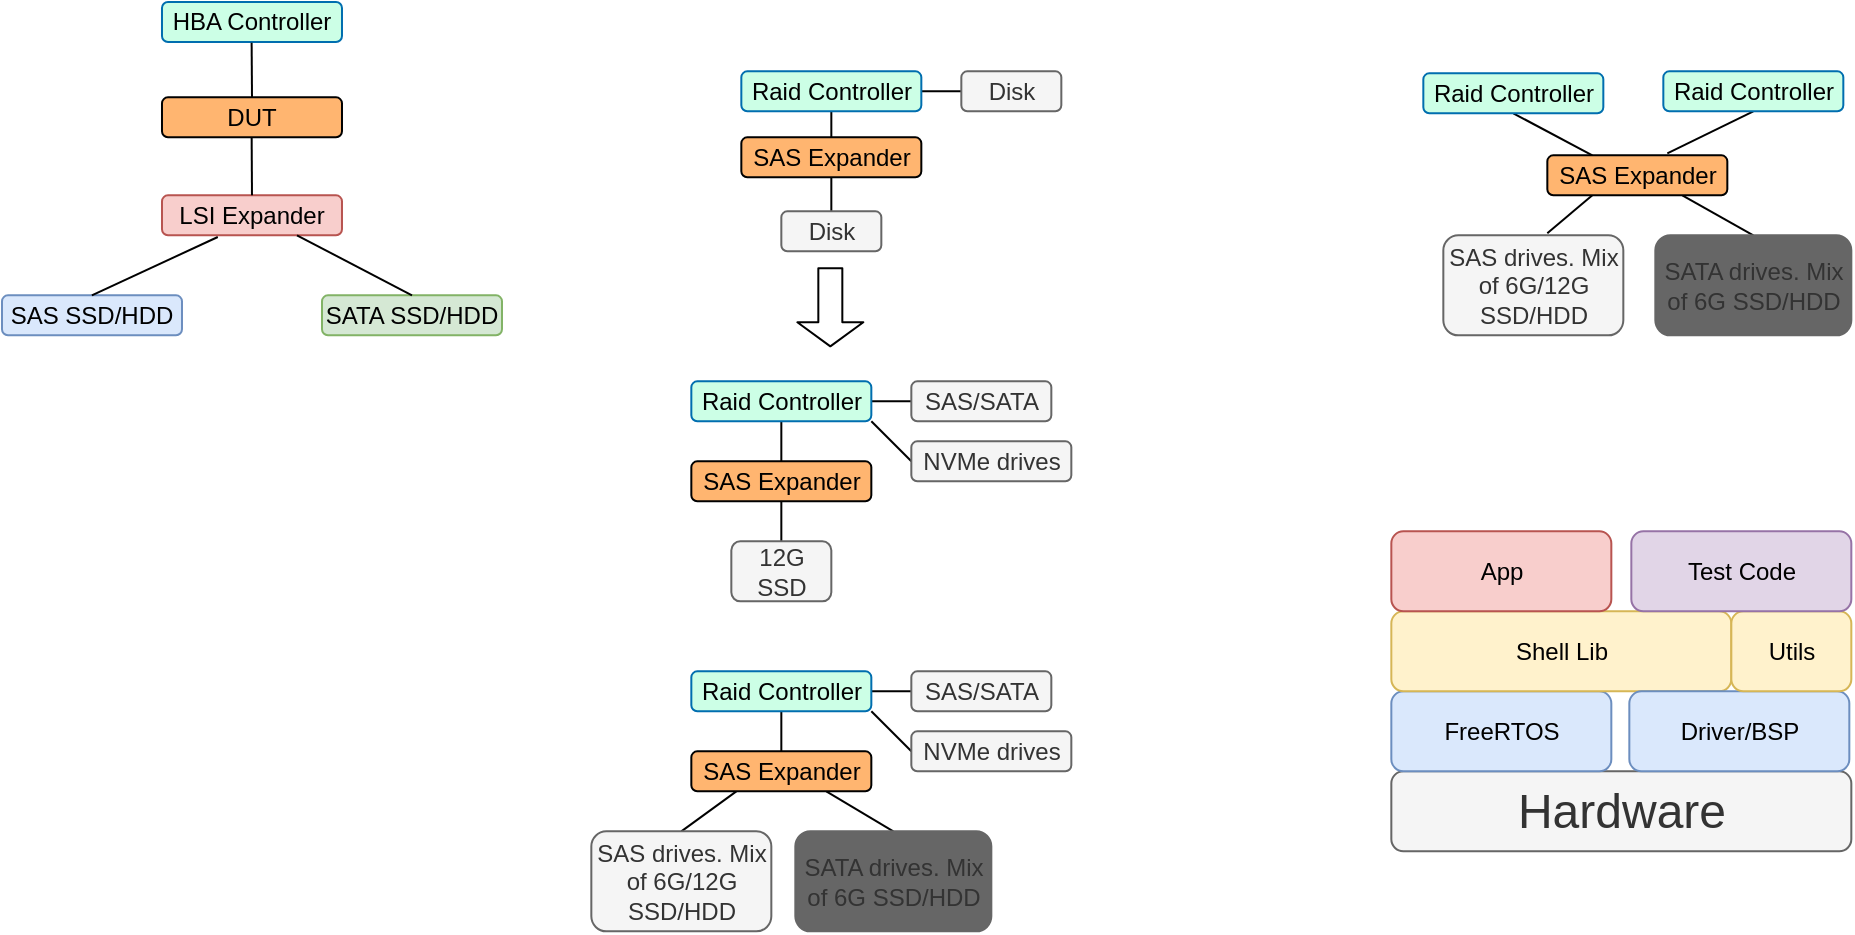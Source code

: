 <mxfile version="14.8.3" type="github" pages="2">
  <diagram id="4-6XVk5jJWqWDubO6vJ1" name="Page-1">
    <mxGraphModel dx="782" dy="446" grid="1" gridSize="10" guides="1" tooltips="1" connect="1" arrows="1" fold="1" page="1" pageScale="1" pageWidth="827" pageHeight="1169" math="0" shadow="0">
      <root>
        <mxCell id="0" />
        <mxCell id="1" parent="0" />
        <mxCell id="F3OXO4A1nXRwvA7cXNUu-1" style="edgeStyle=none;rounded=0;orthogonalLoop=1;jettySize=auto;html=1;exitX=0.5;exitY=1;exitDx=0;exitDy=0;entryX=0.5;entryY=0;entryDx=0;entryDy=0;endArrow=none;endFill=0;fontColor=#000000;" edge="1" parent="1" source="F3OXO4A1nXRwvA7cXNUu-3" target="F3OXO4A1nXRwvA7cXNUu-6">
          <mxGeometry relative="1" as="geometry" />
        </mxCell>
        <mxCell id="F3OXO4A1nXRwvA7cXNUu-2" style="edgeStyle=none;rounded=0;orthogonalLoop=1;jettySize=auto;html=1;exitX=1;exitY=0.5;exitDx=0;exitDy=0;entryX=0;entryY=0.5;entryDx=0;entryDy=0;endArrow=none;endFill=0;fontColor=#000000;" edge="1" parent="1" source="F3OXO4A1nXRwvA7cXNUu-3" target="F3OXO4A1nXRwvA7cXNUu-4">
          <mxGeometry relative="1" as="geometry" />
        </mxCell>
        <mxCell id="F3OXO4A1nXRwvA7cXNUu-3" value="Raid Controller" style="rounded=1;whiteSpace=wrap;html=1;strokeColor=#006EAF;fillColor=#CCFFE6;" vertex="1" parent="1">
          <mxGeometry x="449.667" y="234.667" width="90" height="20" as="geometry" />
        </mxCell>
        <mxCell id="F3OXO4A1nXRwvA7cXNUu-4" value="Disk" style="rounded=1;whiteSpace=wrap;html=1;fillColor=#f5f5f5;strokeColor=#666666;fontColor=#333333;" vertex="1" parent="1">
          <mxGeometry x="559.667" y="234.667" width="50" height="20" as="geometry" />
        </mxCell>
        <mxCell id="F3OXO4A1nXRwvA7cXNUu-5" style="edgeStyle=none;rounded=0;orthogonalLoop=1;jettySize=auto;html=1;exitX=0.5;exitY=1;exitDx=0;exitDy=0;entryX=0.5;entryY=0;entryDx=0;entryDy=0;endArrow=none;endFill=0;fontColor=#000000;" edge="1" parent="1" source="F3OXO4A1nXRwvA7cXNUu-6" target="F3OXO4A1nXRwvA7cXNUu-7">
          <mxGeometry relative="1" as="geometry" />
        </mxCell>
        <mxCell id="F3OXO4A1nXRwvA7cXNUu-6" value="SAS Expander" style="rounded=1;whiteSpace=wrap;html=1;fontColor=#000000;fillColor=#FFB570;" vertex="1" parent="1">
          <mxGeometry x="449.667" y="267.667" width="90" height="20" as="geometry" />
        </mxCell>
        <mxCell id="F3OXO4A1nXRwvA7cXNUu-7" value="Disk" style="rounded=1;whiteSpace=wrap;html=1;fillColor=#f5f5f5;strokeColor=#666666;fontColor=#333333;" vertex="1" parent="1">
          <mxGeometry x="469.667" y="304.667" width="50" height="20" as="geometry" />
        </mxCell>
        <mxCell id="F3OXO4A1nXRwvA7cXNUu-8" style="edgeStyle=none;rounded=0;orthogonalLoop=1;jettySize=auto;html=1;exitX=0.5;exitY=1;exitDx=0;exitDy=0;entryX=0.5;entryY=0;entryDx=0;entryDy=0;endArrow=none;endFill=0;fontColor=#000000;" edge="1" parent="1" source="F3OXO4A1nXRwvA7cXNUu-10" target="F3OXO4A1nXRwvA7cXNUu-14">
          <mxGeometry relative="1" as="geometry" />
        </mxCell>
        <mxCell id="F3OXO4A1nXRwvA7cXNUu-9" style="edgeStyle=none;rounded=0;orthogonalLoop=1;jettySize=auto;html=1;exitX=1;exitY=0.5;exitDx=0;exitDy=0;entryX=0;entryY=0.5;entryDx=0;entryDy=0;endArrow=none;endFill=0;fontColor=#000000;" edge="1" parent="1" source="F3OXO4A1nXRwvA7cXNUu-10" target="F3OXO4A1nXRwvA7cXNUu-11">
          <mxGeometry relative="1" as="geometry" />
        </mxCell>
        <mxCell id="F3OXO4A1nXRwvA7cXNUu-10" value="Raid Controller" style="rounded=1;whiteSpace=wrap;html=1;strokeColor=#006EAF;fillColor=#CCFFE6;" vertex="1" parent="1">
          <mxGeometry x="424.667" y="534.667" width="90" height="20" as="geometry" />
        </mxCell>
        <mxCell id="F3OXO4A1nXRwvA7cXNUu-11" value="SAS/SATA" style="rounded=1;whiteSpace=wrap;html=1;fillColor=#f5f5f5;strokeColor=#666666;fontColor=#333333;" vertex="1" parent="1">
          <mxGeometry x="534.667" y="534.667" width="70" height="20" as="geometry" />
        </mxCell>
        <mxCell id="F3OXO4A1nXRwvA7cXNUu-12" style="edgeStyle=none;rounded=0;orthogonalLoop=1;jettySize=auto;html=1;exitX=0.25;exitY=1;exitDx=0;exitDy=0;entryX=0.5;entryY=0;entryDx=0;entryDy=0;endArrow=none;endFill=0;fontColor=#000000;" edge="1" parent="1" source="F3OXO4A1nXRwvA7cXNUu-14" target="F3OXO4A1nXRwvA7cXNUu-15">
          <mxGeometry relative="1" as="geometry" />
        </mxCell>
        <mxCell id="F3OXO4A1nXRwvA7cXNUu-13" style="edgeStyle=none;rounded=0;orthogonalLoop=1;jettySize=auto;html=1;exitX=0.75;exitY=1;exitDx=0;exitDy=0;entryX=0.5;entryY=0;entryDx=0;entryDy=0;endArrow=none;endFill=0;fontColor=#000000;" edge="1" parent="1" source="F3OXO4A1nXRwvA7cXNUu-14" target="F3OXO4A1nXRwvA7cXNUu-16">
          <mxGeometry relative="1" as="geometry" />
        </mxCell>
        <mxCell id="F3OXO4A1nXRwvA7cXNUu-14" value="SAS Expander" style="rounded=1;whiteSpace=wrap;html=1;fontColor=#000000;fillColor=#FFB570;" vertex="1" parent="1">
          <mxGeometry x="424.667" y="574.667" width="90" height="20" as="geometry" />
        </mxCell>
        <mxCell id="F3OXO4A1nXRwvA7cXNUu-15" value="SAS drives. Mix of 6G/12G SSD/HDD" style="rounded=1;whiteSpace=wrap;html=1;fillColor=#f5f5f5;strokeColor=#666666;fontColor=#333333;" vertex="1" parent="1">
          <mxGeometry x="374.667" y="614.667" width="90" height="50" as="geometry" />
        </mxCell>
        <mxCell id="F3OXO4A1nXRwvA7cXNUu-16" value="SATA drives. Mix of 6G SSD/HDD" style="rounded=1;whiteSpace=wrap;html=1;strokeColor=#666666;fontColor=#333333;fillColor=#666666;" vertex="1" parent="1">
          <mxGeometry x="476.667" y="614.667" width="98" height="50" as="geometry" />
        </mxCell>
        <mxCell id="F3OXO4A1nXRwvA7cXNUu-17" style="edgeStyle=none;rounded=0;orthogonalLoop=1;jettySize=auto;html=1;exitX=0.5;exitY=1;exitDx=0;exitDy=0;entryX=0.5;entryY=0;entryDx=0;entryDy=0;endArrow=none;endFill=0;fontColor=#000000;" edge="1" parent="1" source="F3OXO4A1nXRwvA7cXNUu-20" target="F3OXO4A1nXRwvA7cXNUu-23">
          <mxGeometry relative="1" as="geometry" />
        </mxCell>
        <mxCell id="F3OXO4A1nXRwvA7cXNUu-18" style="edgeStyle=none;rounded=0;orthogonalLoop=1;jettySize=auto;html=1;exitX=1;exitY=0.5;exitDx=0;exitDy=0;entryX=0;entryY=0.5;entryDx=0;entryDy=0;endArrow=none;endFill=0;fontColor=#000000;" edge="1" parent="1" source="F3OXO4A1nXRwvA7cXNUu-20" target="F3OXO4A1nXRwvA7cXNUu-21">
          <mxGeometry relative="1" as="geometry" />
        </mxCell>
        <mxCell id="F3OXO4A1nXRwvA7cXNUu-19" style="edgeStyle=none;rounded=0;orthogonalLoop=1;jettySize=auto;html=1;exitX=1;exitY=1;exitDx=0;exitDy=0;entryX=0;entryY=0.5;entryDx=0;entryDy=0;endArrow=none;endFill=0;fontColor=#000000;" edge="1" parent="1" source="F3OXO4A1nXRwvA7cXNUu-20" target="F3OXO4A1nXRwvA7cXNUu-26">
          <mxGeometry relative="1" as="geometry" />
        </mxCell>
        <mxCell id="F3OXO4A1nXRwvA7cXNUu-20" value="Raid Controller" style="rounded=1;whiteSpace=wrap;html=1;strokeColor=#006EAF;fillColor=#CCFFE6;" vertex="1" parent="1">
          <mxGeometry x="424.667" y="389.667" width="90" height="20" as="geometry" />
        </mxCell>
        <mxCell id="F3OXO4A1nXRwvA7cXNUu-21" value="SAS/SATA" style="rounded=1;whiteSpace=wrap;html=1;fillColor=#f5f5f5;strokeColor=#666666;fontColor=#333333;" vertex="1" parent="1">
          <mxGeometry x="534.667" y="389.667" width="70" height="20" as="geometry" />
        </mxCell>
        <mxCell id="F3OXO4A1nXRwvA7cXNUu-22" style="edgeStyle=none;rounded=0;orthogonalLoop=1;jettySize=auto;html=1;exitX=0.5;exitY=1;exitDx=0;exitDy=0;entryX=0.5;entryY=0;entryDx=0;entryDy=0;endArrow=none;endFill=0;fontColor=#000000;" edge="1" parent="1" source="F3OXO4A1nXRwvA7cXNUu-23" target="F3OXO4A1nXRwvA7cXNUu-24">
          <mxGeometry relative="1" as="geometry" />
        </mxCell>
        <mxCell id="F3OXO4A1nXRwvA7cXNUu-23" value="SAS Expander" style="rounded=1;whiteSpace=wrap;html=1;fontColor=#000000;fillColor=#FFB570;" vertex="1" parent="1">
          <mxGeometry x="424.667" y="429.667" width="90" height="20" as="geometry" />
        </mxCell>
        <mxCell id="F3OXO4A1nXRwvA7cXNUu-24" value="12G SSD" style="rounded=1;whiteSpace=wrap;html=1;fillColor=#f5f5f5;strokeColor=#666666;fontColor=#333333;" vertex="1" parent="1">
          <mxGeometry x="444.667" y="469.667" width="50" height="30" as="geometry" />
        </mxCell>
        <mxCell id="F3OXO4A1nXRwvA7cXNUu-25" value="" style="shape=flexArrow;endArrow=classic;html=1;fontColor=#000000;width=12;endSize=3.67;" edge="1" parent="1">
          <mxGeometry width="50" height="50" relative="1" as="geometry">
            <mxPoint x="494.167" y="332.667" as="sourcePoint" />
            <mxPoint x="494.167" y="372.667" as="targetPoint" />
          </mxGeometry>
        </mxCell>
        <mxCell id="F3OXO4A1nXRwvA7cXNUu-26" value="NVMe drives" style="rounded=1;whiteSpace=wrap;html=1;fillColor=#f5f5f5;strokeColor=#666666;fontColor=#333333;" vertex="1" parent="1">
          <mxGeometry x="534.667" y="419.667" width="80" height="20" as="geometry" />
        </mxCell>
        <mxCell id="F3OXO4A1nXRwvA7cXNUu-27" style="edgeStyle=none;rounded=0;orthogonalLoop=1;jettySize=auto;html=1;exitX=1;exitY=1;exitDx=0;exitDy=0;entryX=0;entryY=0.5;entryDx=0;entryDy=0;endArrow=none;endFill=0;fontColor=#000000;" edge="1" parent="1" target="F3OXO4A1nXRwvA7cXNUu-28">
          <mxGeometry relative="1" as="geometry">
            <mxPoint x="514.667" y="554.667" as="sourcePoint" />
          </mxGeometry>
        </mxCell>
        <mxCell id="F3OXO4A1nXRwvA7cXNUu-28" value="NVMe drives" style="rounded=1;whiteSpace=wrap;html=1;fillColor=#f5f5f5;strokeColor=#666666;fontColor=#333333;" vertex="1" parent="1">
          <mxGeometry x="534.667" y="564.667" width="80" height="20" as="geometry" />
        </mxCell>
        <mxCell id="F3OXO4A1nXRwvA7cXNUu-29" style="edgeStyle=none;rounded=0;orthogonalLoop=1;jettySize=auto;html=1;exitX=0.5;exitY=1;exitDx=0;exitDy=0;entryX=0.25;entryY=0;entryDx=0;entryDy=0;endArrow=none;endFill=0;fontColor=#000000;" edge="1" parent="1" source="F3OXO4A1nXRwvA7cXNUu-30" target="F3OXO4A1nXRwvA7cXNUu-35">
          <mxGeometry relative="1" as="geometry" />
        </mxCell>
        <mxCell id="F3OXO4A1nXRwvA7cXNUu-30" value="Raid Controller" style="rounded=1;whiteSpace=wrap;html=1;strokeColor=#006EAF;fillColor=#CCFFE6;" vertex="1" parent="1">
          <mxGeometry x="790.667" y="235.667" width="90" height="20" as="geometry" />
        </mxCell>
        <mxCell id="F3OXO4A1nXRwvA7cXNUu-31" style="edgeStyle=none;rounded=0;orthogonalLoop=1;jettySize=auto;html=1;exitX=0.5;exitY=1;exitDx=0;exitDy=0;endArrow=none;endFill=0;fontColor=#000000;" edge="1" parent="1" source="F3OXO4A1nXRwvA7cXNUu-32">
          <mxGeometry relative="1" as="geometry">
            <mxPoint x="912.667" y="275.667" as="targetPoint" />
          </mxGeometry>
        </mxCell>
        <mxCell id="F3OXO4A1nXRwvA7cXNUu-32" value="Raid Controller" style="rounded=1;whiteSpace=wrap;html=1;strokeColor=#006EAF;fillColor=#CCFFE6;" vertex="1" parent="1">
          <mxGeometry x="910.667" y="234.667" width="90" height="20" as="geometry" />
        </mxCell>
        <mxCell id="F3OXO4A1nXRwvA7cXNUu-33" style="edgeStyle=none;rounded=0;orthogonalLoop=1;jettySize=auto;html=1;exitX=0.25;exitY=1;exitDx=0;exitDy=0;endArrow=none;endFill=0;fontColor=#000000;" edge="1" parent="1" source="F3OXO4A1nXRwvA7cXNUu-35">
          <mxGeometry relative="1" as="geometry">
            <mxPoint x="852.667" y="315.667" as="targetPoint" />
          </mxGeometry>
        </mxCell>
        <mxCell id="F3OXO4A1nXRwvA7cXNUu-34" style="edgeStyle=none;rounded=0;orthogonalLoop=1;jettySize=auto;html=1;exitX=0.75;exitY=1;exitDx=0;exitDy=0;entryX=0.5;entryY=0;entryDx=0;entryDy=0;endArrow=none;endFill=0;fontColor=#000000;" edge="1" parent="1" source="F3OXO4A1nXRwvA7cXNUu-35" target="F3OXO4A1nXRwvA7cXNUu-37">
          <mxGeometry relative="1" as="geometry" />
        </mxCell>
        <mxCell id="F3OXO4A1nXRwvA7cXNUu-35" value="SAS Expander" style="rounded=1;whiteSpace=wrap;html=1;fontColor=#000000;fillColor=#FFB570;" vertex="1" parent="1">
          <mxGeometry x="852.667" y="276.667" width="90" height="20" as="geometry" />
        </mxCell>
        <mxCell id="F3OXO4A1nXRwvA7cXNUu-36" value="SAS drives. Mix of 6G/12G SSD/HDD" style="rounded=1;whiteSpace=wrap;html=1;fillColor=#f5f5f5;strokeColor=#666666;fontColor=#333333;" vertex="1" parent="1">
          <mxGeometry x="800.667" y="316.667" width="90" height="50" as="geometry" />
        </mxCell>
        <mxCell id="F3OXO4A1nXRwvA7cXNUu-37" value="SATA drives. Mix of 6G SSD/HDD" style="rounded=1;whiteSpace=wrap;html=1;strokeColor=#666666;fontColor=#333333;fillColor=#666666;" vertex="1" parent="1">
          <mxGeometry x="906.667" y="316.667" width="98" height="50" as="geometry" />
        </mxCell>
        <mxCell id="F3OXO4A1nXRwvA7cXNUu-38" value="&lt;font style=&quot;font-size: 24px&quot;&gt;Hardware&lt;/font&gt;" style="rounded=1;whiteSpace=wrap;html=1;fillColor=#f5f5f5;strokeColor=#666666;fontColor=#333333;" vertex="1" parent="1">
          <mxGeometry x="774.667" y="584.667" width="230" height="40" as="geometry" />
        </mxCell>
        <mxCell id="F3OXO4A1nXRwvA7cXNUu-39" value="FreeRTOS" style="rounded=1;whiteSpace=wrap;html=1;fillColor=#dae8fc;strokeColor=#6c8ebf;" vertex="1" parent="1">
          <mxGeometry x="774.667" y="544.667" width="110" height="40" as="geometry" />
        </mxCell>
        <mxCell id="F3OXO4A1nXRwvA7cXNUu-40" value="Shell Lib" style="rounded=1;whiteSpace=wrap;html=1;fillColor=#fff2cc;strokeColor=#d6b656;" vertex="1" parent="1">
          <mxGeometry x="774.667" y="504.667" width="170" height="40" as="geometry" />
        </mxCell>
        <mxCell id="F3OXO4A1nXRwvA7cXNUu-41" value="Driver/BSP" style="rounded=1;whiteSpace=wrap;html=1;fillColor=#dae8fc;strokeColor=#6c8ebf;" vertex="1" parent="1">
          <mxGeometry x="893.667" y="544.667" width="110" height="40" as="geometry" />
        </mxCell>
        <mxCell id="F3OXO4A1nXRwvA7cXNUu-42" value="Utils" style="rounded=1;whiteSpace=wrap;html=1;fillColor=#fff2cc;strokeColor=#d6b656;" vertex="1" parent="1">
          <mxGeometry x="944.667" y="504.667" width="60" height="40" as="geometry" />
        </mxCell>
        <mxCell id="F3OXO4A1nXRwvA7cXNUu-43" value="App" style="rounded=1;whiteSpace=wrap;html=1;fillColor=#f8cecc;strokeColor=#b85450;" vertex="1" parent="1">
          <mxGeometry x="774.667" y="464.667" width="110" height="40" as="geometry" />
        </mxCell>
        <mxCell id="F3OXO4A1nXRwvA7cXNUu-44" value="Test Code" style="rounded=1;whiteSpace=wrap;html=1;fillColor=#e1d5e7;strokeColor=#9673a6;" vertex="1" parent="1">
          <mxGeometry x="894.667" y="464.667" width="110" height="40" as="geometry" />
        </mxCell>
        <mxCell id="F3OXO4A1nXRwvA7cXNUu-45" value="DUT" style="rounded=1;whiteSpace=wrap;html=1;fontColor=#000000;fillColor=#FFB570;" vertex="1" parent="1">
          <mxGeometry x="159.997" y="247.667" width="90" height="20" as="geometry" />
        </mxCell>
        <mxCell id="F3OXO4A1nXRwvA7cXNUu-46" value="HBA Controller" style="rounded=1;whiteSpace=wrap;html=1;strokeColor=#006EAF;fillColor=#CCFFE6;" vertex="1" parent="1">
          <mxGeometry x="159.997" y="199.997" width="90" height="20" as="geometry" />
        </mxCell>
        <mxCell id="F3OXO4A1nXRwvA7cXNUu-47" value="LSI Expander" style="rounded=1;whiteSpace=wrap;html=1;fillColor=#f8cecc;strokeColor=#b85450;" vertex="1" parent="1">
          <mxGeometry x="159.997" y="296.667" width="90" height="20" as="geometry" />
        </mxCell>
        <mxCell id="F3OXO4A1nXRwvA7cXNUu-48" value="" style="endArrow=none;html=1;entryX=0.498;entryY=1.021;entryDx=0;entryDy=0;entryPerimeter=0;exitX=0.5;exitY=0;exitDx=0;exitDy=0;" edge="1" parent="1" source="F3OXO4A1nXRwvA7cXNUu-45" target="F3OXO4A1nXRwvA7cXNUu-46">
          <mxGeometry width="50" height="50" relative="1" as="geometry">
            <mxPoint x="210" y="276.67" as="sourcePoint" />
            <mxPoint x="200" y="220" as="targetPoint" />
          </mxGeometry>
        </mxCell>
        <mxCell id="F3OXO4A1nXRwvA7cXNUu-49" value="" style="endArrow=none;html=1;entryX=0.498;entryY=1.021;entryDx=0;entryDy=0;entryPerimeter=0;exitX=0.5;exitY=0;exitDx=0;exitDy=0;" edge="1" parent="1" source="F3OXO4A1nXRwvA7cXNUu-47">
          <mxGeometry width="50" height="50" relative="1" as="geometry">
            <mxPoint x="205.007" y="294.917" as="sourcePoint" />
            <mxPoint x="204.827" y="267.667" as="targetPoint" />
          </mxGeometry>
        </mxCell>
        <mxCell id="F3OXO4A1nXRwvA7cXNUu-50" value="SAS SSD/HDD" style="rounded=1;whiteSpace=wrap;html=1;fillColor=#dae8fc;strokeColor=#6c8ebf;" vertex="1" parent="1">
          <mxGeometry x="79.997" y="346.667" width="90" height="20" as="geometry" />
        </mxCell>
        <mxCell id="F3OXO4A1nXRwvA7cXNUu-51" value="SATA SSD/HDD" style="rounded=1;whiteSpace=wrap;html=1;fillColor=#d5e8d4;strokeColor=#82b366;" vertex="1" parent="1">
          <mxGeometry x="239.997" y="346.667" width="90" height="20" as="geometry" />
        </mxCell>
        <mxCell id="F3OXO4A1nXRwvA7cXNUu-52" value="" style="endArrow=none;html=1;exitX=0.5;exitY=0;exitDx=0;exitDy=0;entryX=0.31;entryY=1.042;entryDx=0;entryDy=0;entryPerimeter=0;" edge="1" parent="1" target="F3OXO4A1nXRwvA7cXNUu-47">
          <mxGeometry width="50" height="50" relative="1" as="geometry">
            <mxPoint x="124.927" y="346.667" as="sourcePoint" />
            <mxPoint x="190" y="318" as="targetPoint" />
          </mxGeometry>
        </mxCell>
        <mxCell id="F3OXO4A1nXRwvA7cXNUu-53" value="" style="endArrow=none;html=1;exitX=0.5;exitY=0;exitDx=0;exitDy=0;entryX=0.75;entryY=1;entryDx=0;entryDy=0;" edge="1" parent="1" source="F3OXO4A1nXRwvA7cXNUu-51" target="F3OXO4A1nXRwvA7cXNUu-47">
          <mxGeometry width="50" height="50" relative="1" as="geometry">
            <mxPoint x="134.927" y="356.667" as="sourcePoint" />
            <mxPoint x="197.897" y="327.507" as="targetPoint" />
          </mxGeometry>
        </mxCell>
      </root>
    </mxGraphModel>
  </diagram>
  <diagram name="第 2 页" id="lgzeJ1i18GzzGQXNnA7A">
    <mxGraphModel dx="1185" dy="685" grid="1" gridSize="10" guides="1" tooltips="1" connect="1" arrows="1" fold="1" page="1" pageScale="1" pageWidth="827" pageHeight="1169" math="0" shadow="0">
      <root>
        <mxCell id="71lCy1hKlNE4NQ7uuJaK-0" />
        <mxCell id="71lCy1hKlNE4NQ7uuJaK-1" parent="71lCy1hKlNE4NQ7uuJaK-0" />
        <mxCell id="YM3uh46fASyaVgvuQcKW-0" value="DUT" style="rounded=1;whiteSpace=wrap;html=1;" parent="71lCy1hKlNE4NQ7uuJaK-1" vertex="1">
          <mxGeometry x="189" y="40" width="101" height="80" as="geometry" />
        </mxCell>
        <mxCell id="YM3uh46fASyaVgvuQcKW-1" value="" style="endArrow=none;html=1;" parent="71lCy1hKlNE4NQ7uuJaK-1" edge="1">
          <mxGeometry width="50" height="50" relative="1" as="geometry">
            <mxPoint x="290" y="60" as="sourcePoint" />
            <mxPoint x="350" y="60" as="targetPoint" />
          </mxGeometry>
        </mxCell>
        <mxCell id="YM3uh46fASyaVgvuQcKW-2" value="SAS x4" style="edgeLabel;html=1;align=center;verticalAlign=middle;resizable=0;points=[];" parent="YM3uh46fASyaVgvuQcKW-1" vertex="1" connectable="0">
          <mxGeometry x="0.5" y="1" relative="1" as="geometry">
            <mxPoint as="offset" />
          </mxGeometry>
        </mxCell>
        <mxCell id="YM3uh46fASyaVgvuQcKW-3" value="" style="endArrow=none;html=1;" parent="71lCy1hKlNE4NQ7uuJaK-1" edge="1">
          <mxGeometry width="50" height="50" relative="1" as="geometry">
            <mxPoint x="290" y="80" as="sourcePoint" />
            <mxPoint x="350" y="80" as="targetPoint" />
          </mxGeometry>
        </mxCell>
        <mxCell id="YM3uh46fASyaVgvuQcKW-4" value="SAS x4" style="edgeLabel;html=1;align=center;verticalAlign=middle;resizable=0;points=[];" parent="YM3uh46fASyaVgvuQcKW-3" vertex="1" connectable="0">
          <mxGeometry x="0.5" y="1" relative="1" as="geometry">
            <mxPoint as="offset" />
          </mxGeometry>
        </mxCell>
        <mxCell id="YM3uh46fASyaVgvuQcKW-5" value="" style="endArrow=none;html=1;" parent="71lCy1hKlNE4NQ7uuJaK-1" edge="1">
          <mxGeometry width="50" height="50" relative="1" as="geometry">
            <mxPoint x="290" y="100" as="sourcePoint" />
            <mxPoint x="350" y="100" as="targetPoint" />
          </mxGeometry>
        </mxCell>
        <mxCell id="YM3uh46fASyaVgvuQcKW-6" value="SAS x4" style="edgeLabel;html=1;align=center;verticalAlign=middle;resizable=0;points=[];" parent="YM3uh46fASyaVgvuQcKW-5" vertex="1" connectable="0">
          <mxGeometry x="0.5" y="1" relative="1" as="geometry">
            <mxPoint as="offset" />
          </mxGeometry>
        </mxCell>
        <mxCell id="YM3uh46fASyaVgvuQcKW-7" value="" style="endArrow=none;html=1;" parent="71lCy1hKlNE4NQ7uuJaK-1" edge="1">
          <mxGeometry width="50" height="50" relative="1" as="geometry">
            <mxPoint x="140" y="60" as="sourcePoint" />
            <mxPoint x="189" y="60" as="targetPoint" />
          </mxGeometry>
        </mxCell>
        <mxCell id="YM3uh46fASyaVgvuQcKW-8" value="QSPI x1" style="edgeLabel;html=1;align=center;verticalAlign=middle;resizable=0;points=[];" parent="YM3uh46fASyaVgvuQcKW-7" vertex="1" connectable="0">
          <mxGeometry x="-0.795" y="-1" relative="1" as="geometry">
            <mxPoint as="offset" />
          </mxGeometry>
        </mxCell>
        <mxCell id="YM3uh46fASyaVgvuQcKW-9" value="" style="endArrow=none;html=1;" parent="71lCy1hKlNE4NQ7uuJaK-1" edge="1">
          <mxGeometry width="50" height="50" relative="1" as="geometry">
            <mxPoint x="140" y="70" as="sourcePoint" />
            <mxPoint x="189" y="70" as="targetPoint" />
          </mxGeometry>
        </mxCell>
        <mxCell id="YM3uh46fASyaVgvuQcKW-10" value="I2C x2" style="edgeLabel;html=1;align=center;verticalAlign=middle;resizable=0;points=[];" parent="YM3uh46fASyaVgvuQcKW-9" vertex="1" connectable="0">
          <mxGeometry x="-0.795" y="-1" relative="1" as="geometry">
            <mxPoint as="offset" />
          </mxGeometry>
        </mxCell>
        <mxCell id="YM3uh46fASyaVgvuQcKW-11" value="" style="endArrow=none;html=1;" parent="71lCy1hKlNE4NQ7uuJaK-1" edge="1">
          <mxGeometry width="50" height="50" relative="1" as="geometry">
            <mxPoint x="140" y="80" as="sourcePoint" />
            <mxPoint x="189" y="80" as="targetPoint" />
          </mxGeometry>
        </mxCell>
        <mxCell id="YM3uh46fASyaVgvuQcKW-12" value="PWM x1" style="edgeLabel;html=1;align=center;verticalAlign=middle;resizable=0;points=[];" parent="YM3uh46fASyaVgvuQcKW-11" vertex="1" connectable="0">
          <mxGeometry x="-0.795" y="-1" relative="1" as="geometry">
            <mxPoint as="offset" />
          </mxGeometry>
        </mxCell>
        <mxCell id="YM3uh46fASyaVgvuQcKW-13" value="" style="endArrow=none;html=1;" parent="71lCy1hKlNE4NQ7uuJaK-1" edge="1">
          <mxGeometry width="50" height="50" relative="1" as="geometry">
            <mxPoint x="140" y="89.88" as="sourcePoint" />
            <mxPoint x="189" y="89.88" as="targetPoint" />
          </mxGeometry>
        </mxCell>
        <mxCell id="YM3uh46fASyaVgvuQcKW-14" value="UART x1" style="edgeLabel;html=1;align=center;verticalAlign=middle;resizable=0;points=[];" parent="YM3uh46fASyaVgvuQcKW-13" vertex="1" connectable="0">
          <mxGeometry x="-0.795" y="-1" relative="1" as="geometry">
            <mxPoint as="offset" />
          </mxGeometry>
        </mxCell>
        <mxCell id="YM3uh46fASyaVgvuQcKW-15" value="" style="endArrow=none;html=1;" parent="71lCy1hKlNE4NQ7uuJaK-1" edge="1">
          <mxGeometry width="50" height="50" relative="1" as="geometry">
            <mxPoint x="140" y="99.88" as="sourcePoint" />
            <mxPoint x="189" y="99.88" as="targetPoint" />
          </mxGeometry>
        </mxCell>
        <mxCell id="YM3uh46fASyaVgvuQcKW-16" value="JTAG x1" style="edgeLabel;html=1;align=center;verticalAlign=middle;resizable=0;points=[];" parent="YM3uh46fASyaVgvuQcKW-15" vertex="1" connectable="0">
          <mxGeometry x="-0.795" y="-1" relative="1" as="geometry">
            <mxPoint as="offset" />
          </mxGeometry>
        </mxCell>
        <mxCell id="NguuG2lEEzdoXQna0SC9-2" value="HBA Controller" style="rounded=1;whiteSpace=wrap;html=1;strokeColor=#006EAF;fillColor=#CCFFE6;" parent="71lCy1hKlNE4NQ7uuJaK-1" vertex="1">
          <mxGeometry x="70" y="160" width="90" height="20" as="geometry" />
        </mxCell>
        <mxCell id="K-oBcJzlDwcCKNYCo3xG-0" style="edgeStyle=none;rounded=0;orthogonalLoop=1;jettySize=auto;html=1;exitX=0.5;exitY=1;exitDx=0;exitDy=0;entryX=0.5;entryY=0;entryDx=0;entryDy=0;endArrow=none;endFill=0;fontColor=#000000;" parent="71lCy1hKlNE4NQ7uuJaK-1" source="K-oBcJzlDwcCKNYCo3xG-1" target="K-oBcJzlDwcCKNYCo3xG-4" edge="1">
          <mxGeometry relative="1" as="geometry" />
        </mxCell>
        <mxCell id="K-oBcJzlDwcCKNYCo3xG-1" value="HBA Controller" style="rounded=1;whiteSpace=wrap;html=1;strokeColor=#006EAF;fillColor=#CCFFE6;" parent="71lCy1hKlNE4NQ7uuJaK-1" vertex="1">
          <mxGeometry x="510" y="20" width="90" height="20" as="geometry" />
        </mxCell>
        <mxCell id="K-oBcJzlDwcCKNYCo3xG-2" style="edgeStyle=none;rounded=0;orthogonalLoop=1;jettySize=auto;html=1;exitX=0.25;exitY=1;exitDx=0;exitDy=0;entryX=0.5;entryY=0;entryDx=0;entryDy=0;endArrow=none;endFill=0;fontColor=#000000;" parent="71lCy1hKlNE4NQ7uuJaK-1" source="K-oBcJzlDwcCKNYCo3xG-4" target="K-oBcJzlDwcCKNYCo3xG-5" edge="1">
          <mxGeometry relative="1" as="geometry" />
        </mxCell>
        <mxCell id="K-oBcJzlDwcCKNYCo3xG-3" style="edgeStyle=none;rounded=0;orthogonalLoop=1;jettySize=auto;html=1;exitX=0.75;exitY=1;exitDx=0;exitDy=0;entryX=0.5;entryY=0;entryDx=0;entryDy=0;endArrow=none;endFill=0;fontColor=#000000;" parent="71lCy1hKlNE4NQ7uuJaK-1" source="K-oBcJzlDwcCKNYCo3xG-4" target="K-oBcJzlDwcCKNYCo3xG-6" edge="1">
          <mxGeometry relative="1" as="geometry" />
        </mxCell>
        <mxCell id="K-oBcJzlDwcCKNYCo3xG-4" value="DUT" style="rounded=1;whiteSpace=wrap;html=1;fontColor=#000000;fillColor=#FFB570;" parent="71lCy1hKlNE4NQ7uuJaK-1" vertex="1">
          <mxGeometry x="510" y="60" width="90" height="20" as="geometry" />
        </mxCell>
        <mxCell id="K-oBcJzlDwcCKNYCo3xG-5" value="SAS SSD/HDD" style="rounded=1;whiteSpace=wrap;html=1;fillColor=#dae8fc;strokeColor=#6c8ebf;" parent="71lCy1hKlNE4NQ7uuJaK-1" vertex="1">
          <mxGeometry x="460" y="100" width="90" height="20" as="geometry" />
        </mxCell>
        <mxCell id="K-oBcJzlDwcCKNYCo3xG-6" value="SATA SSD/HDD" style="rounded=1;whiteSpace=wrap;html=1;strokeColor=#82b366;fillColor=#d5e8d4;" parent="71lCy1hKlNE4NQ7uuJaK-1" vertex="1">
          <mxGeometry x="560" y="100" width="90" height="20" as="geometry" />
        </mxCell>
        <mxCell id="K-oBcJzlDwcCKNYCo3xG-13" style="edgeStyle=none;rounded=0;orthogonalLoop=1;jettySize=auto;html=1;exitX=0.25;exitY=1;exitDx=0;exitDy=0;entryX=0.5;entryY=0;entryDx=0;entryDy=0;endArrow=none;endFill=0;fontColor=#000000;" parent="71lCy1hKlNE4NQ7uuJaK-1" source="K-oBcJzlDwcCKNYCo3xG-15" target="K-oBcJzlDwcCKNYCo3xG-16" edge="1">
          <mxGeometry relative="1" as="geometry" />
        </mxCell>
        <mxCell id="K-oBcJzlDwcCKNYCo3xG-14" style="edgeStyle=none;rounded=0;orthogonalLoop=1;jettySize=auto;html=1;exitX=0.75;exitY=1;exitDx=0;exitDy=0;entryX=0.5;entryY=0;entryDx=0;entryDy=0;endArrow=none;endFill=0;fontColor=#000000;" parent="71lCy1hKlNE4NQ7uuJaK-1" source="K-oBcJzlDwcCKNYCo3xG-15" target="K-oBcJzlDwcCKNYCo3xG-17" edge="1">
          <mxGeometry relative="1" as="geometry" />
        </mxCell>
        <mxCell id="K-oBcJzlDwcCKNYCo3xG-15" value="DUT" style="rounded=1;whiteSpace=wrap;html=1;fontColor=#000000;fillColor=#FFB570;" parent="71lCy1hKlNE4NQ7uuJaK-1" vertex="1">
          <mxGeometry x="70" y="240" width="90" height="20" as="geometry" />
        </mxCell>
        <mxCell id="K-oBcJzlDwcCKNYCo3xG-16" value="SAS SSD/HDD" style="rounded=1;whiteSpace=wrap;html=1;fillColor=#dae8fc;strokeColor=#6c8ebf;" parent="71lCy1hKlNE4NQ7uuJaK-1" vertex="1">
          <mxGeometry x="20" y="280" width="90" height="20" as="geometry" />
        </mxCell>
        <mxCell id="K-oBcJzlDwcCKNYCo3xG-17" value="SATA SSD/HDD" style="rounded=1;whiteSpace=wrap;html=1;strokeColor=#82b366;fillColor=#d5e8d4;" parent="71lCy1hKlNE4NQ7uuJaK-1" vertex="1">
          <mxGeometry x="120" y="280" width="90" height="20" as="geometry" />
        </mxCell>
        <mxCell id="K-oBcJzlDwcCKNYCo3xG-18" value="LSI Expander" style="rounded=1;whiteSpace=wrap;html=1;fillColor=#f8cecc;strokeColor=#b85450;" parent="71lCy1hKlNE4NQ7uuJaK-1" vertex="1">
          <mxGeometry x="70" y="200" width="90" height="20" as="geometry" />
        </mxCell>
        <mxCell id="K-oBcJzlDwcCKNYCo3xG-23" value="" style="endArrow=none;html=1;exitX=0.5;exitY=0;exitDx=0;exitDy=0;entryX=0.5;entryY=1;entryDx=0;entryDy=0;" parent="71lCy1hKlNE4NQ7uuJaK-1" source="K-oBcJzlDwcCKNYCo3xG-18" target="NguuG2lEEzdoXQna0SC9-2" edge="1">
          <mxGeometry width="50" height="50" relative="1" as="geometry">
            <mxPoint x="136" y="250" as="sourcePoint" />
            <mxPoint x="176" y="190" as="targetPoint" />
          </mxGeometry>
        </mxCell>
        <mxCell id="K-oBcJzlDwcCKNYCo3xG-24" value="" style="endArrow=none;html=1;exitX=0.5;exitY=0;exitDx=0;exitDy=0;entryX=0.5;entryY=1;entryDx=0;entryDy=0;" parent="71lCy1hKlNE4NQ7uuJaK-1" edge="1">
          <mxGeometry width="50" height="50" relative="1" as="geometry">
            <mxPoint x="114.88" y="240" as="sourcePoint" />
            <mxPoint x="114.88" y="220.0" as="targetPoint" />
          </mxGeometry>
        </mxCell>
        <mxCell id="K-oBcJzlDwcCKNYCo3xG-25" value="HBA Controller" style="rounded=1;whiteSpace=wrap;html=1;strokeColor=#006EAF;fillColor=#CCFFE6;" parent="71lCy1hKlNE4NQ7uuJaK-1" vertex="1">
          <mxGeometry x="73" y="350" width="90" height="20" as="geometry" />
        </mxCell>
        <mxCell id="K-oBcJzlDwcCKNYCo3xG-26" style="edgeStyle=none;rounded=0;orthogonalLoop=1;jettySize=auto;html=1;exitX=0.25;exitY=1;exitDx=0;exitDy=0;entryX=0.5;entryY=0;entryDx=0;entryDy=0;endArrow=none;endFill=0;fontColor=#000000;" parent="71lCy1hKlNE4NQ7uuJaK-1" source="K-oBcJzlDwcCKNYCo3xG-28" target="K-oBcJzlDwcCKNYCo3xG-29" edge="1">
          <mxGeometry relative="1" as="geometry" />
        </mxCell>
        <mxCell id="K-oBcJzlDwcCKNYCo3xG-27" style="edgeStyle=none;rounded=0;orthogonalLoop=1;jettySize=auto;html=1;exitX=0.75;exitY=1;exitDx=0;exitDy=0;entryX=0.5;entryY=0;entryDx=0;entryDy=0;endArrow=none;endFill=0;fontColor=#000000;" parent="71lCy1hKlNE4NQ7uuJaK-1" source="K-oBcJzlDwcCKNYCo3xG-28" target="K-oBcJzlDwcCKNYCo3xG-30" edge="1">
          <mxGeometry relative="1" as="geometry" />
        </mxCell>
        <mxCell id="K-oBcJzlDwcCKNYCo3xG-28" value="LSI Expander" style="rounded=1;whiteSpace=wrap;html=1;fillColor=#f8cecc;strokeColor=#b85450;" parent="71lCy1hKlNE4NQ7uuJaK-1" vertex="1">
          <mxGeometry x="73" y="390" width="90" height="20" as="geometry" />
        </mxCell>
        <mxCell id="K-oBcJzlDwcCKNYCo3xG-29" value="SAS SSD/HDD" style="rounded=1;whiteSpace=wrap;html=1;fillColor=#dae8fc;strokeColor=#6c8ebf;" parent="71lCy1hKlNE4NQ7uuJaK-1" vertex="1">
          <mxGeometry x="23" y="430" width="90" height="20" as="geometry" />
        </mxCell>
        <mxCell id="K-oBcJzlDwcCKNYCo3xG-30" value="SATA SSD/HDD" style="rounded=1;whiteSpace=wrap;html=1;strokeColor=#82b366;fillColor=#d5e8d4;" parent="71lCy1hKlNE4NQ7uuJaK-1" vertex="1">
          <mxGeometry x="120" y="430" width="90" height="20" as="geometry" />
        </mxCell>
        <mxCell id="K-oBcJzlDwcCKNYCo3xG-38" value="DUT" style="rounded=1;whiteSpace=wrap;html=1;fontColor=#000000;fillColor=#FFB570;" parent="71lCy1hKlNE4NQ7uuJaK-1" vertex="1">
          <mxGeometry x="190" y="390" width="90" height="20" as="geometry" />
        </mxCell>
        <mxCell id="K-oBcJzlDwcCKNYCo3xG-39" style="edgeStyle=none;rounded=0;orthogonalLoop=1;jettySize=auto;html=1;exitX=0.25;exitY=1;exitDx=0;exitDy=0;entryX=0.5;entryY=0;entryDx=0;entryDy=0;endArrow=none;endFill=0;fontColor=#000000;" parent="71lCy1hKlNE4NQ7uuJaK-1" source="K-oBcJzlDwcCKNYCo3xG-41" target="K-oBcJzlDwcCKNYCo3xG-42" edge="1">
          <mxGeometry relative="1" as="geometry" />
        </mxCell>
        <mxCell id="K-oBcJzlDwcCKNYCo3xG-40" style="edgeStyle=none;rounded=0;orthogonalLoop=1;jettySize=auto;html=1;exitX=0.75;exitY=1;exitDx=0;exitDy=0;entryX=0.5;entryY=0;entryDx=0;entryDy=0;endArrow=none;endFill=0;fontColor=#000000;" parent="71lCy1hKlNE4NQ7uuJaK-1" source="K-oBcJzlDwcCKNYCo3xG-41" target="K-oBcJzlDwcCKNYCo3xG-43" edge="1">
          <mxGeometry relative="1" as="geometry" />
        </mxCell>
        <mxCell id="K-oBcJzlDwcCKNYCo3xG-41" value="LSI Expander" style="rounded=1;whiteSpace=wrap;html=1;fillColor=#f8cecc;strokeColor=#b85450;" parent="71lCy1hKlNE4NQ7uuJaK-1" vertex="1">
          <mxGeometry x="310" y="390" width="90" height="20" as="geometry" />
        </mxCell>
        <mxCell id="K-oBcJzlDwcCKNYCo3xG-42" value="SAS SSD/HDD" style="rounded=1;whiteSpace=wrap;html=1;fillColor=#dae8fc;strokeColor=#6c8ebf;" parent="71lCy1hKlNE4NQ7uuJaK-1" vertex="1">
          <mxGeometry x="260" y="430" width="90" height="20" as="geometry" />
        </mxCell>
        <mxCell id="K-oBcJzlDwcCKNYCo3xG-43" value="SATA SSD/HDD" style="rounded=1;whiteSpace=wrap;html=1;strokeColor=#82b366;fillColor=#d5e8d4;" parent="71lCy1hKlNE4NQ7uuJaK-1" vertex="1">
          <mxGeometry x="360" y="430" width="90" height="20" as="geometry" />
        </mxCell>
        <mxCell id="K-oBcJzlDwcCKNYCo3xG-45" value="" style="endArrow=none;html=1;exitX=0.5;exitY=0;exitDx=0;exitDy=0;entryX=0.5;entryY=1;entryDx=0;entryDy=0;" parent="71lCy1hKlNE4NQ7uuJaK-1" source="K-oBcJzlDwcCKNYCo3xG-28" target="K-oBcJzlDwcCKNYCo3xG-25" edge="1">
          <mxGeometry width="50" height="50" relative="1" as="geometry">
            <mxPoint x="18" y="400" as="sourcePoint" />
            <mxPoint x="68" y="350" as="targetPoint" />
          </mxGeometry>
        </mxCell>
        <mxCell id="K-oBcJzlDwcCKNYCo3xG-46" value="" style="endArrow=none;html=1;exitX=1;exitY=0.5;exitDx=0;exitDy=0;" parent="71lCy1hKlNE4NQ7uuJaK-1" source="K-oBcJzlDwcCKNYCo3xG-28" target="K-oBcJzlDwcCKNYCo3xG-38" edge="1">
          <mxGeometry width="50" height="50" relative="1" as="geometry">
            <mxPoint x="238" y="470" as="sourcePoint" />
            <mxPoint x="288" y="420" as="targetPoint" />
          </mxGeometry>
        </mxCell>
        <mxCell id="K-oBcJzlDwcCKNYCo3xG-47" value="" style="endArrow=none;html=1;entryX=0;entryY=0.5;entryDx=0;entryDy=0;exitX=1.008;exitY=0.499;exitDx=0;exitDy=0;exitPerimeter=0;" parent="71lCy1hKlNE4NQ7uuJaK-1" source="K-oBcJzlDwcCKNYCo3xG-38" target="K-oBcJzlDwcCKNYCo3xG-41" edge="1">
          <mxGeometry width="50" height="50" relative="1" as="geometry">
            <mxPoint x="288" y="400" as="sourcePoint" />
            <mxPoint x="288" y="400" as="targetPoint" />
          </mxGeometry>
        </mxCell>
        <mxCell id="K-oBcJzlDwcCKNYCo3xG-48" value="HBA Controller" style="rounded=1;whiteSpace=wrap;html=1;strokeColor=#006EAF;fillColor=#CCFFE6;" parent="71lCy1hKlNE4NQ7uuJaK-1" vertex="1">
          <mxGeometry x="70" y="490" width="90" height="20" as="geometry" />
        </mxCell>
        <mxCell id="K-oBcJzlDwcCKNYCo3xG-49" style="edgeStyle=none;rounded=0;orthogonalLoop=1;jettySize=auto;html=1;exitX=0.25;exitY=1;exitDx=0;exitDy=0;entryX=0.5;entryY=0;entryDx=0;entryDy=0;endArrow=none;endFill=0;fontColor=#000000;" parent="71lCy1hKlNE4NQ7uuJaK-1" target="K-oBcJzlDwcCKNYCo3xG-52" edge="1">
          <mxGeometry relative="1" as="geometry">
            <mxPoint x="92.5" y="550" as="sourcePoint" />
          </mxGeometry>
        </mxCell>
        <mxCell id="K-oBcJzlDwcCKNYCo3xG-50" style="edgeStyle=none;rounded=0;orthogonalLoop=1;jettySize=auto;html=1;exitX=0.75;exitY=1;exitDx=0;exitDy=0;entryX=0.5;entryY=0;entryDx=0;entryDy=0;endArrow=none;endFill=0;fontColor=#000000;" parent="71lCy1hKlNE4NQ7uuJaK-1" target="K-oBcJzlDwcCKNYCo3xG-53" edge="1">
          <mxGeometry relative="1" as="geometry">
            <mxPoint x="137.5" y="550" as="sourcePoint" />
          </mxGeometry>
        </mxCell>
        <mxCell id="K-oBcJzlDwcCKNYCo3xG-52" value="SAS SSD/HDD" style="rounded=1;whiteSpace=wrap;html=1;fillColor=#dae8fc;strokeColor=#6c8ebf;" parent="71lCy1hKlNE4NQ7uuJaK-1" vertex="1">
          <mxGeometry x="20" y="570" width="90" height="20" as="geometry" />
        </mxCell>
        <mxCell id="K-oBcJzlDwcCKNYCo3xG-53" value="SATA SSD/HDD" style="rounded=1;whiteSpace=wrap;html=1;strokeColor=#82b366;fillColor=#d5e8d4;" parent="71lCy1hKlNE4NQ7uuJaK-1" vertex="1">
          <mxGeometry x="120" y="570" width="90" height="20" as="geometry" />
        </mxCell>
        <mxCell id="K-oBcJzlDwcCKNYCo3xG-55" style="edgeStyle=none;rounded=0;orthogonalLoop=1;jettySize=auto;html=1;exitX=0.25;exitY=1;exitDx=0;exitDy=0;entryX=0.5;entryY=0;entryDx=0;entryDy=0;endArrow=none;endFill=0;fontColor=#000000;" parent="71lCy1hKlNE4NQ7uuJaK-1" target="K-oBcJzlDwcCKNYCo3xG-58" edge="1">
          <mxGeometry relative="1" as="geometry">
            <mxPoint x="302.5" y="550" as="sourcePoint" />
          </mxGeometry>
        </mxCell>
        <mxCell id="K-oBcJzlDwcCKNYCo3xG-56" style="edgeStyle=none;rounded=0;orthogonalLoop=1;jettySize=auto;html=1;exitX=0.75;exitY=1;exitDx=0;exitDy=0;entryX=0.5;entryY=0;entryDx=0;entryDy=0;endArrow=none;endFill=0;fontColor=#000000;" parent="71lCy1hKlNE4NQ7uuJaK-1" target="K-oBcJzlDwcCKNYCo3xG-59" edge="1">
          <mxGeometry relative="1" as="geometry">
            <mxPoint x="347.5" y="550" as="sourcePoint" />
          </mxGeometry>
        </mxCell>
        <mxCell id="K-oBcJzlDwcCKNYCo3xG-58" value="SAS SSD/HDD" style="rounded=1;whiteSpace=wrap;html=1;fillColor=#dae8fc;strokeColor=#6c8ebf;" parent="71lCy1hKlNE4NQ7uuJaK-1" vertex="1">
          <mxGeometry x="230" y="570" width="90" height="20" as="geometry" />
        </mxCell>
        <mxCell id="K-oBcJzlDwcCKNYCo3xG-59" value="SATA SSD/HDD" style="rounded=1;whiteSpace=wrap;html=1;strokeColor=#82b366;fillColor=#d5e8d4;" parent="71lCy1hKlNE4NQ7uuJaK-1" vertex="1">
          <mxGeometry x="330" y="570" width="90" height="20" as="geometry" />
        </mxCell>
        <mxCell id="K-oBcJzlDwcCKNYCo3xG-60" value="" style="endArrow=none;html=1;exitX=0.5;exitY=0;exitDx=0;exitDy=0;entryX=0.5;entryY=1;entryDx=0;entryDy=0;" parent="71lCy1hKlNE4NQ7uuJaK-1" target="K-oBcJzlDwcCKNYCo3xG-48" edge="1">
          <mxGeometry width="50" height="50" relative="1" as="geometry">
            <mxPoint x="115" y="530" as="sourcePoint" />
            <mxPoint x="65" y="490" as="targetPoint" />
          </mxGeometry>
        </mxCell>
        <mxCell id="K-oBcJzlDwcCKNYCo3xG-61" value="" style="endArrow=none;html=1;exitX=1;exitY=0.5;exitDx=0;exitDy=0;entryX=0;entryY=0.5;entryDx=0;entryDy=0;" parent="71lCy1hKlNE4NQ7uuJaK-1" target="K-oBcJzlDwcCKNYCo3xG-63" edge="1">
          <mxGeometry width="50" height="50" relative="1" as="geometry">
            <mxPoint x="160" y="540" as="sourcePoint" />
            <mxPoint x="187" y="540" as="targetPoint" />
          </mxGeometry>
        </mxCell>
        <mxCell id="K-oBcJzlDwcCKNYCo3xG-63" value="DUT" style="rounded=1;whiteSpace=wrap;html=1;fontColor=#000000;fillColor=#FFB570;" parent="71lCy1hKlNE4NQ7uuJaK-1" vertex="1">
          <mxGeometry x="283" y="530" width="90" height="20" as="geometry" />
        </mxCell>
        <mxCell id="K-oBcJzlDwcCKNYCo3xG-64" value="DUT" style="rounded=1;whiteSpace=wrap;html=1;fontColor=#000000;fillColor=#FFB570;" parent="71lCy1hKlNE4NQ7uuJaK-1" vertex="1">
          <mxGeometry x="70" y="530" width="90" height="20" as="geometry" />
        </mxCell>
        <mxCell id="K-oBcJzlDwcCKNYCo3xG-70" style="edgeStyle=none;shape=link;rounded=0;orthogonalLoop=1;jettySize=auto;html=1;exitX=1;exitY=0.5;exitDx=0;exitDy=0;" parent="71lCy1hKlNE4NQ7uuJaK-1" source="K-oBcJzlDwcCKNYCo3xG-59" target="K-oBcJzlDwcCKNYCo3xG-59" edge="1">
          <mxGeometry relative="1" as="geometry" />
        </mxCell>
        <mxCell id="K-oBcJzlDwcCKNYCo3xG-71" value="HBA Controller" style="rounded=1;whiteSpace=wrap;html=1;strokeColor=#006EAF;fillColor=#CCFFE6;" parent="71lCy1hKlNE4NQ7uuJaK-1" vertex="1">
          <mxGeometry x="391.5" y="190" width="90" height="20" as="geometry" />
        </mxCell>
        <mxCell id="K-oBcJzlDwcCKNYCo3xG-72" style="edgeStyle=none;rounded=0;orthogonalLoop=1;jettySize=auto;html=1;exitX=0.25;exitY=1;exitDx=0;exitDy=0;entryX=0.5;entryY=0;entryDx=0;entryDy=0;endArrow=none;endFill=0;fontColor=#000000;" parent="71lCy1hKlNE4NQ7uuJaK-1" target="K-oBcJzlDwcCKNYCo3xG-75" edge="1">
          <mxGeometry relative="1" as="geometry">
            <mxPoint x="414" y="250" as="sourcePoint" />
          </mxGeometry>
        </mxCell>
        <mxCell id="K-oBcJzlDwcCKNYCo3xG-73" style="edgeStyle=none;rounded=0;orthogonalLoop=1;jettySize=auto;html=1;exitX=0.75;exitY=1;exitDx=0;exitDy=0;entryX=0.5;entryY=0;entryDx=0;entryDy=0;endArrow=none;endFill=0;fontColor=#000000;" parent="71lCy1hKlNE4NQ7uuJaK-1" target="K-oBcJzlDwcCKNYCo3xG-76" edge="1">
          <mxGeometry relative="1" as="geometry">
            <mxPoint x="459" y="250" as="sourcePoint" />
          </mxGeometry>
        </mxCell>
        <mxCell id="K-oBcJzlDwcCKNYCo3xG-75" value="SAS SSD/HDD" style="rounded=1;whiteSpace=wrap;html=1;fillColor=#dae8fc;strokeColor=#6c8ebf;" parent="71lCy1hKlNE4NQ7uuJaK-1" vertex="1">
          <mxGeometry x="341.5" y="270" width="90" height="20" as="geometry" />
        </mxCell>
        <mxCell id="K-oBcJzlDwcCKNYCo3xG-76" value="SATA SSD/HDD" style="rounded=1;whiteSpace=wrap;html=1;strokeColor=#82b366;fillColor=#d5e8d4;" parent="71lCy1hKlNE4NQ7uuJaK-1" vertex="1">
          <mxGeometry x="438.5" y="270" width="90" height="20" as="geometry" />
        </mxCell>
        <mxCell id="K-oBcJzlDwcCKNYCo3xG-77" value="DUT" style="rounded=1;whiteSpace=wrap;html=1;fontColor=#000000;fillColor=#FFB570;" parent="71lCy1hKlNE4NQ7uuJaK-1" vertex="1">
          <mxGeometry x="630" y="230" width="90" height="20" as="geometry" />
        </mxCell>
        <mxCell id="K-oBcJzlDwcCKNYCo3xG-78" style="edgeStyle=none;rounded=0;orthogonalLoop=1;jettySize=auto;html=1;exitX=0.25;exitY=1;exitDx=0;exitDy=0;entryX=0.5;entryY=0;entryDx=0;entryDy=0;endArrow=none;endFill=0;fontColor=#000000;" parent="71lCy1hKlNE4NQ7uuJaK-1" target="K-oBcJzlDwcCKNYCo3xG-81" edge="1">
          <mxGeometry relative="1" as="geometry">
            <mxPoint x="651" y="250" as="sourcePoint" />
          </mxGeometry>
        </mxCell>
        <mxCell id="K-oBcJzlDwcCKNYCo3xG-79" style="edgeStyle=none;rounded=0;orthogonalLoop=1;jettySize=auto;html=1;exitX=0.75;exitY=1;exitDx=0;exitDy=0;entryX=0.5;entryY=0;entryDx=0;entryDy=0;endArrow=none;endFill=0;fontColor=#000000;" parent="71lCy1hKlNE4NQ7uuJaK-1" target="K-oBcJzlDwcCKNYCo3xG-82" edge="1">
          <mxGeometry relative="1" as="geometry">
            <mxPoint x="696" y="250" as="sourcePoint" />
          </mxGeometry>
        </mxCell>
        <mxCell id="K-oBcJzlDwcCKNYCo3xG-81" value="SAS SSD/HDD" style="rounded=1;whiteSpace=wrap;html=1;fillColor=#dae8fc;strokeColor=#6c8ebf;" parent="71lCy1hKlNE4NQ7uuJaK-1" vertex="1">
          <mxGeometry x="578.5" y="270" width="90" height="20" as="geometry" />
        </mxCell>
        <mxCell id="K-oBcJzlDwcCKNYCo3xG-82" value="SATA SSD/HDD" style="rounded=1;whiteSpace=wrap;html=1;strokeColor=#82b366;fillColor=#d5e8d4;" parent="71lCy1hKlNE4NQ7uuJaK-1" vertex="1">
          <mxGeometry x="678.5" y="270" width="90" height="20" as="geometry" />
        </mxCell>
        <mxCell id="K-oBcJzlDwcCKNYCo3xG-83" value="" style="endArrow=none;html=1;exitX=0.5;exitY=0;exitDx=0;exitDy=0;entryX=0.5;entryY=1;entryDx=0;entryDy=0;" parent="71lCy1hKlNE4NQ7uuJaK-1" target="K-oBcJzlDwcCKNYCo3xG-71" edge="1">
          <mxGeometry width="50" height="50" relative="1" as="geometry">
            <mxPoint x="436.5" y="230" as="sourcePoint" />
            <mxPoint x="386.5" y="190" as="targetPoint" />
          </mxGeometry>
        </mxCell>
        <mxCell id="K-oBcJzlDwcCKNYCo3xG-86" value="DUT" style="rounded=1;whiteSpace=wrap;html=1;fontColor=#000000;fillColor=#FFB570;" parent="71lCy1hKlNE4NQ7uuJaK-1" vertex="1">
          <mxGeometry x="392" y="230" width="90" height="20" as="geometry" />
        </mxCell>
        <mxCell id="K-oBcJzlDwcCKNYCo3xG-87" value="LSI Expander" style="rounded=1;whiteSpace=wrap;html=1;fillColor=#f8cecc;strokeColor=#b85450;" parent="71lCy1hKlNE4NQ7uuJaK-1" vertex="1">
          <mxGeometry x="509" y="230" width="90" height="20" as="geometry" />
        </mxCell>
        <mxCell id="K-oBcJzlDwcCKNYCo3xG-88" value="" style="endArrow=none;html=1;exitX=1;exitY=0.5;exitDx=0;exitDy=0;" parent="71lCy1hKlNE4NQ7uuJaK-1" source="K-oBcJzlDwcCKNYCo3xG-86" target="K-oBcJzlDwcCKNYCo3xG-87" edge="1">
          <mxGeometry width="50" height="50" relative="1" as="geometry">
            <mxPoint x="510" y="260" as="sourcePoint" />
            <mxPoint x="560" y="210" as="targetPoint" />
          </mxGeometry>
        </mxCell>
        <mxCell id="K-oBcJzlDwcCKNYCo3xG-89" value="" style="endArrow=none;html=1;entryX=0;entryY=0.5;entryDx=0;entryDy=0;exitX=1;exitY=0.5;exitDx=0;exitDy=0;" parent="71lCy1hKlNE4NQ7uuJaK-1" source="K-oBcJzlDwcCKNYCo3xG-87" target="K-oBcJzlDwcCKNYCo3xG-77" edge="1">
          <mxGeometry width="50" height="50" relative="1" as="geometry">
            <mxPoint x="600" y="240" as="sourcePoint" />
            <mxPoint x="560" y="210" as="targetPoint" />
          </mxGeometry>
        </mxCell>
        <mxCell id="K-oBcJzlDwcCKNYCo3xG-90" value="HBA Controller" style="rounded=1;whiteSpace=wrap;html=1;strokeColor=#006EAF;fillColor=#CCFFE6;" parent="71lCy1hKlNE4NQ7uuJaK-1" vertex="1">
          <mxGeometry x="630" y="190" width="90" height="20" as="geometry" />
        </mxCell>
        <mxCell id="K-oBcJzlDwcCKNYCo3xG-92" value="" style="endArrow=none;html=1;entryX=0.5;entryY=1;entryDx=0;entryDy=0;" parent="71lCy1hKlNE4NQ7uuJaK-1" source="K-oBcJzlDwcCKNYCo3xG-77" target="K-oBcJzlDwcCKNYCo3xG-90" edge="1">
          <mxGeometry width="50" height="50" relative="1" as="geometry">
            <mxPoint x="620" y="270" as="sourcePoint" />
            <mxPoint x="670" y="220" as="targetPoint" />
          </mxGeometry>
        </mxCell>
        <mxCell id="K-oBcJzlDwcCKNYCo3xG-94" value="SAS/SATA SSD/HDD" style="rounded=1;whiteSpace=wrap;html=1;fillColor=#dae8fc;strokeColor=#6c8ebf;" parent="71lCy1hKlNE4NQ7uuJaK-1" vertex="1">
          <mxGeometry x="490" y="190" width="130" height="20" as="geometry" />
        </mxCell>
        <mxCell id="K-oBcJzlDwcCKNYCo3xG-95" value="" style="endArrow=none;html=1;exitX=0.5;exitY=0;exitDx=0;exitDy=0;entryX=0.5;entryY=1;entryDx=0;entryDy=0;" parent="71lCy1hKlNE4NQ7uuJaK-1" edge="1">
          <mxGeometry width="50" height="50" relative="1" as="geometry">
            <mxPoint x="554.83" y="230" as="sourcePoint" />
            <mxPoint x="554.83" y="210" as="targetPoint" />
          </mxGeometry>
        </mxCell>
        <mxCell id="Fp7CoRYXZLwL9HnoOPHS-0" value="HBA Controller" style="rounded=1;whiteSpace=wrap;html=1;strokeColor=#006EAF;fillColor=#CCFFE6;" vertex="1" parent="71lCy1hKlNE4NQ7uuJaK-1">
          <mxGeometry x="76" y="670" width="90" height="20" as="geometry" />
        </mxCell>
        <mxCell id="Fp7CoRYXZLwL9HnoOPHS-1" style="edgeStyle=none;rounded=0;orthogonalLoop=1;jettySize=auto;html=1;exitX=0.25;exitY=1;exitDx=0;exitDy=0;entryX=0.5;entryY=0;entryDx=0;entryDy=0;endArrow=none;endFill=0;fontColor=#000000;" edge="1" parent="71lCy1hKlNE4NQ7uuJaK-1" source="Fp7CoRYXZLwL9HnoOPHS-3" target="Fp7CoRYXZLwL9HnoOPHS-4">
          <mxGeometry relative="1" as="geometry" />
        </mxCell>
        <mxCell id="Fp7CoRYXZLwL9HnoOPHS-2" style="edgeStyle=none;rounded=0;orthogonalLoop=1;jettySize=auto;html=1;exitX=0.75;exitY=1;exitDx=0;exitDy=0;entryX=0.5;entryY=0;entryDx=0;entryDy=0;endArrow=none;endFill=0;fontColor=#000000;" edge="1" parent="71lCy1hKlNE4NQ7uuJaK-1" source="Fp7CoRYXZLwL9HnoOPHS-3" target="Fp7CoRYXZLwL9HnoOPHS-5">
          <mxGeometry relative="1" as="geometry" />
        </mxCell>
        <mxCell id="Fp7CoRYXZLwL9HnoOPHS-3" value="LSI Expander" style="rounded=1;whiteSpace=wrap;html=1;fillColor=#f8cecc;strokeColor=#b85450;" vertex="1" parent="71lCy1hKlNE4NQ7uuJaK-1">
          <mxGeometry x="76" y="710" width="90" height="20" as="geometry" />
        </mxCell>
        <mxCell id="Fp7CoRYXZLwL9HnoOPHS-4" value="SAS SSD/HDD" style="rounded=1;whiteSpace=wrap;html=1;fillColor=#dae8fc;strokeColor=#6c8ebf;" vertex="1" parent="71lCy1hKlNE4NQ7uuJaK-1">
          <mxGeometry x="26" y="750" width="90" height="20" as="geometry" />
        </mxCell>
        <mxCell id="Fp7CoRYXZLwL9HnoOPHS-5" value="SATA SSD/HDD" style="rounded=1;whiteSpace=wrap;html=1;strokeColor=#82b366;fillColor=#d5e8d4;" vertex="1" parent="71lCy1hKlNE4NQ7uuJaK-1">
          <mxGeometry x="123" y="750" width="90" height="20" as="geometry" />
        </mxCell>
        <mxCell id="Fp7CoRYXZLwL9HnoOPHS-6" value="DUT" style="rounded=1;whiteSpace=wrap;html=1;fontColor=#000000;fillColor=#FFB570;" vertex="1" parent="71lCy1hKlNE4NQ7uuJaK-1">
          <mxGeometry x="193" y="710" width="90" height="20" as="geometry" />
        </mxCell>
        <mxCell id="Fp7CoRYXZLwL9HnoOPHS-7" style="edgeStyle=none;rounded=0;orthogonalLoop=1;jettySize=auto;html=1;exitX=0.25;exitY=1;exitDx=0;exitDy=0;entryX=0.5;entryY=0;entryDx=0;entryDy=0;endArrow=none;endFill=0;fontColor=#000000;" edge="1" parent="71lCy1hKlNE4NQ7uuJaK-1" target="Fp7CoRYXZLwL9HnoOPHS-10">
          <mxGeometry relative="1" as="geometry">
            <mxPoint x="335.5" y="730" as="sourcePoint" />
          </mxGeometry>
        </mxCell>
        <mxCell id="Fp7CoRYXZLwL9HnoOPHS-8" style="edgeStyle=none;rounded=0;orthogonalLoop=1;jettySize=auto;html=1;exitX=0.75;exitY=1;exitDx=0;exitDy=0;entryX=0.5;entryY=0;entryDx=0;entryDy=0;endArrow=none;endFill=0;fontColor=#000000;" edge="1" parent="71lCy1hKlNE4NQ7uuJaK-1" target="Fp7CoRYXZLwL9HnoOPHS-11">
          <mxGeometry relative="1" as="geometry">
            <mxPoint x="380.5" y="730" as="sourcePoint" />
          </mxGeometry>
        </mxCell>
        <mxCell id="Fp7CoRYXZLwL9HnoOPHS-10" value="SAS SSD/HDD" style="rounded=1;whiteSpace=wrap;html=1;fillColor=#dae8fc;strokeColor=#6c8ebf;" vertex="1" parent="71lCy1hKlNE4NQ7uuJaK-1">
          <mxGeometry x="263" y="750" width="90" height="20" as="geometry" />
        </mxCell>
        <mxCell id="Fp7CoRYXZLwL9HnoOPHS-11" value="SATA SSD/HDD" style="rounded=1;whiteSpace=wrap;html=1;strokeColor=#82b366;fillColor=#d5e8d4;" vertex="1" parent="71lCy1hKlNE4NQ7uuJaK-1">
          <mxGeometry x="363" y="750" width="90" height="20" as="geometry" />
        </mxCell>
        <mxCell id="Fp7CoRYXZLwL9HnoOPHS-12" value="" style="endArrow=none;html=1;exitX=0.5;exitY=0;exitDx=0;exitDy=0;entryX=0.5;entryY=1;entryDx=0;entryDy=0;" edge="1" parent="71lCy1hKlNE4NQ7uuJaK-1" source="Fp7CoRYXZLwL9HnoOPHS-3" target="Fp7CoRYXZLwL9HnoOPHS-0">
          <mxGeometry width="50" height="50" relative="1" as="geometry">
            <mxPoint x="21" y="720" as="sourcePoint" />
            <mxPoint x="71" y="670" as="targetPoint" />
          </mxGeometry>
        </mxCell>
        <mxCell id="Fp7CoRYXZLwL9HnoOPHS-13" value="" style="endArrow=none;html=1;exitX=1;exitY=0.5;exitDx=0;exitDy=0;" edge="1" parent="71lCy1hKlNE4NQ7uuJaK-1" source="Fp7CoRYXZLwL9HnoOPHS-3" target="Fp7CoRYXZLwL9HnoOPHS-6">
          <mxGeometry width="50" height="50" relative="1" as="geometry">
            <mxPoint x="241" y="790" as="sourcePoint" />
            <mxPoint x="291" y="740" as="targetPoint" />
          </mxGeometry>
        </mxCell>
        <mxCell id="Fp7CoRYXZLwL9HnoOPHS-14" value="" style="endArrow=none;html=1;entryX=0;entryY=0.5;entryDx=0;entryDy=0;exitX=1.008;exitY=0.499;exitDx=0;exitDy=0;exitPerimeter=0;" edge="1" parent="71lCy1hKlNE4NQ7uuJaK-1" source="Fp7CoRYXZLwL9HnoOPHS-6">
          <mxGeometry width="50" height="50" relative="1" as="geometry">
            <mxPoint x="291" y="720" as="sourcePoint" />
            <mxPoint x="313" y="720" as="targetPoint" />
          </mxGeometry>
        </mxCell>
        <mxCell id="Fp7CoRYXZLwL9HnoOPHS-15" value="DUT" style="rounded=1;whiteSpace=wrap;html=1;fontColor=#000000;fillColor=#FFB570;" vertex="1" parent="71lCy1hKlNE4NQ7uuJaK-1">
          <mxGeometry x="310" y="710" width="90" height="20" as="geometry" />
        </mxCell>
        <mxCell id="Fp7CoRYXZLwL9HnoOPHS-16" value="SAS/SATA SSD/HDD" style="rounded=1;whiteSpace=wrap;html=1;fillColor=#dae8fc;strokeColor=#6c8ebf;" vertex="1" parent="71lCy1hKlNE4NQ7uuJaK-1">
          <mxGeometry x="170" y="350" width="130" height="20" as="geometry" />
        </mxCell>
        <mxCell id="Fp7CoRYXZLwL9HnoOPHS-17" value="" style="endArrow=none;html=1;exitX=0.5;exitY=0;exitDx=0;exitDy=0;entryX=0.5;entryY=1;entryDx=0;entryDy=0;" edge="1" parent="71lCy1hKlNE4NQ7uuJaK-1">
          <mxGeometry width="50" height="50" relative="1" as="geometry">
            <mxPoint x="234.8" y="390" as="sourcePoint" />
            <mxPoint x="234.8" y="370" as="targetPoint" />
          </mxGeometry>
        </mxCell>
        <mxCell id="Fp7CoRYXZLwL9HnoOPHS-20" value="SAS/SATA SSD/HDD" style="rounded=1;whiteSpace=wrap;html=1;fillColor=#dae8fc;strokeColor=#6c8ebf;" vertex="1" parent="71lCy1hKlNE4NQ7uuJaK-1">
          <mxGeometry x="173" y="670" width="130" height="20" as="geometry" />
        </mxCell>
        <mxCell id="Fp7CoRYXZLwL9HnoOPHS-21" value="" style="endArrow=none;html=1;exitX=0.5;exitY=0;exitDx=0;exitDy=0;entryX=0.5;entryY=1;entryDx=0;entryDy=0;" edge="1" parent="71lCy1hKlNE4NQ7uuJaK-1">
          <mxGeometry width="50" height="50" relative="1" as="geometry">
            <mxPoint x="239.3" y="710" as="sourcePoint" />
            <mxPoint x="239.3" y="690" as="targetPoint" />
          </mxGeometry>
        </mxCell>
        <mxCell id="Fp7CoRYXZLwL9HnoOPHS-22" style="edgeStyle=none;rounded=0;orthogonalLoop=1;jettySize=auto;html=1;exitX=0.5;exitY=1;exitDx=0;exitDy=0;entryX=0.5;entryY=0;entryDx=0;entryDy=0;endArrow=none;endFill=0;fontColor=#000000;" edge="1" parent="71lCy1hKlNE4NQ7uuJaK-1" source="Fp7CoRYXZLwL9HnoOPHS-23" target="Fp7CoRYXZLwL9HnoOPHS-26">
          <mxGeometry relative="1" as="geometry" />
        </mxCell>
        <mxCell id="Fp7CoRYXZLwL9HnoOPHS-23" value="HBA Controller" style="rounded=1;whiteSpace=wrap;html=1;strokeColor=#006EAF;fillColor=#CCFFE6;" vertex="1" parent="71lCy1hKlNE4NQ7uuJaK-1">
          <mxGeometry x="550" y="550" width="90" height="20" as="geometry" />
        </mxCell>
        <mxCell id="Fp7CoRYXZLwL9HnoOPHS-24" style="edgeStyle=none;rounded=0;orthogonalLoop=1;jettySize=auto;html=1;exitX=0.25;exitY=1;exitDx=0;exitDy=0;entryX=0.5;entryY=0;entryDx=0;entryDy=0;endArrow=none;endFill=0;fontColor=#000000;" edge="1" parent="71lCy1hKlNE4NQ7uuJaK-1" source="Fp7CoRYXZLwL9HnoOPHS-26" target="Fp7CoRYXZLwL9HnoOPHS-27">
          <mxGeometry relative="1" as="geometry" />
        </mxCell>
        <mxCell id="Fp7CoRYXZLwL9HnoOPHS-25" style="edgeStyle=none;rounded=0;orthogonalLoop=1;jettySize=auto;html=1;exitX=0.75;exitY=1;exitDx=0;exitDy=0;entryX=0.5;entryY=0;entryDx=0;entryDy=0;endArrow=none;endFill=0;fontColor=#000000;" edge="1" parent="71lCy1hKlNE4NQ7uuJaK-1" source="Fp7CoRYXZLwL9HnoOPHS-26" target="Fp7CoRYXZLwL9HnoOPHS-28">
          <mxGeometry relative="1" as="geometry" />
        </mxCell>
        <mxCell id="Fp7CoRYXZLwL9HnoOPHS-26" value="DUT0" style="rounded=1;whiteSpace=wrap;html=1;fontColor=#000000;fillColor=#FFB570;" vertex="1" parent="71lCy1hKlNE4NQ7uuJaK-1">
          <mxGeometry x="550" y="590" width="90" height="20" as="geometry" />
        </mxCell>
        <mxCell id="Fp7CoRYXZLwL9HnoOPHS-27" value="SAS" style="rounded=1;whiteSpace=wrap;html=1;fillColor=#dae8fc;strokeColor=#6c8ebf;" vertex="1" parent="71lCy1hKlNE4NQ7uuJaK-1">
          <mxGeometry x="500" y="630" width="90" height="20" as="geometry" />
        </mxCell>
        <mxCell id="Fp7CoRYXZLwL9HnoOPHS-28" value="SATA" style="rounded=1;whiteSpace=wrap;html=1;strokeColor=#82b366;fillColor=#d5e8d4;" vertex="1" parent="71lCy1hKlNE4NQ7uuJaK-1">
          <mxGeometry x="600" y="630" width="90" height="20" as="geometry" />
        </mxCell>
      </root>
    </mxGraphModel>
  </diagram>
</mxfile>
